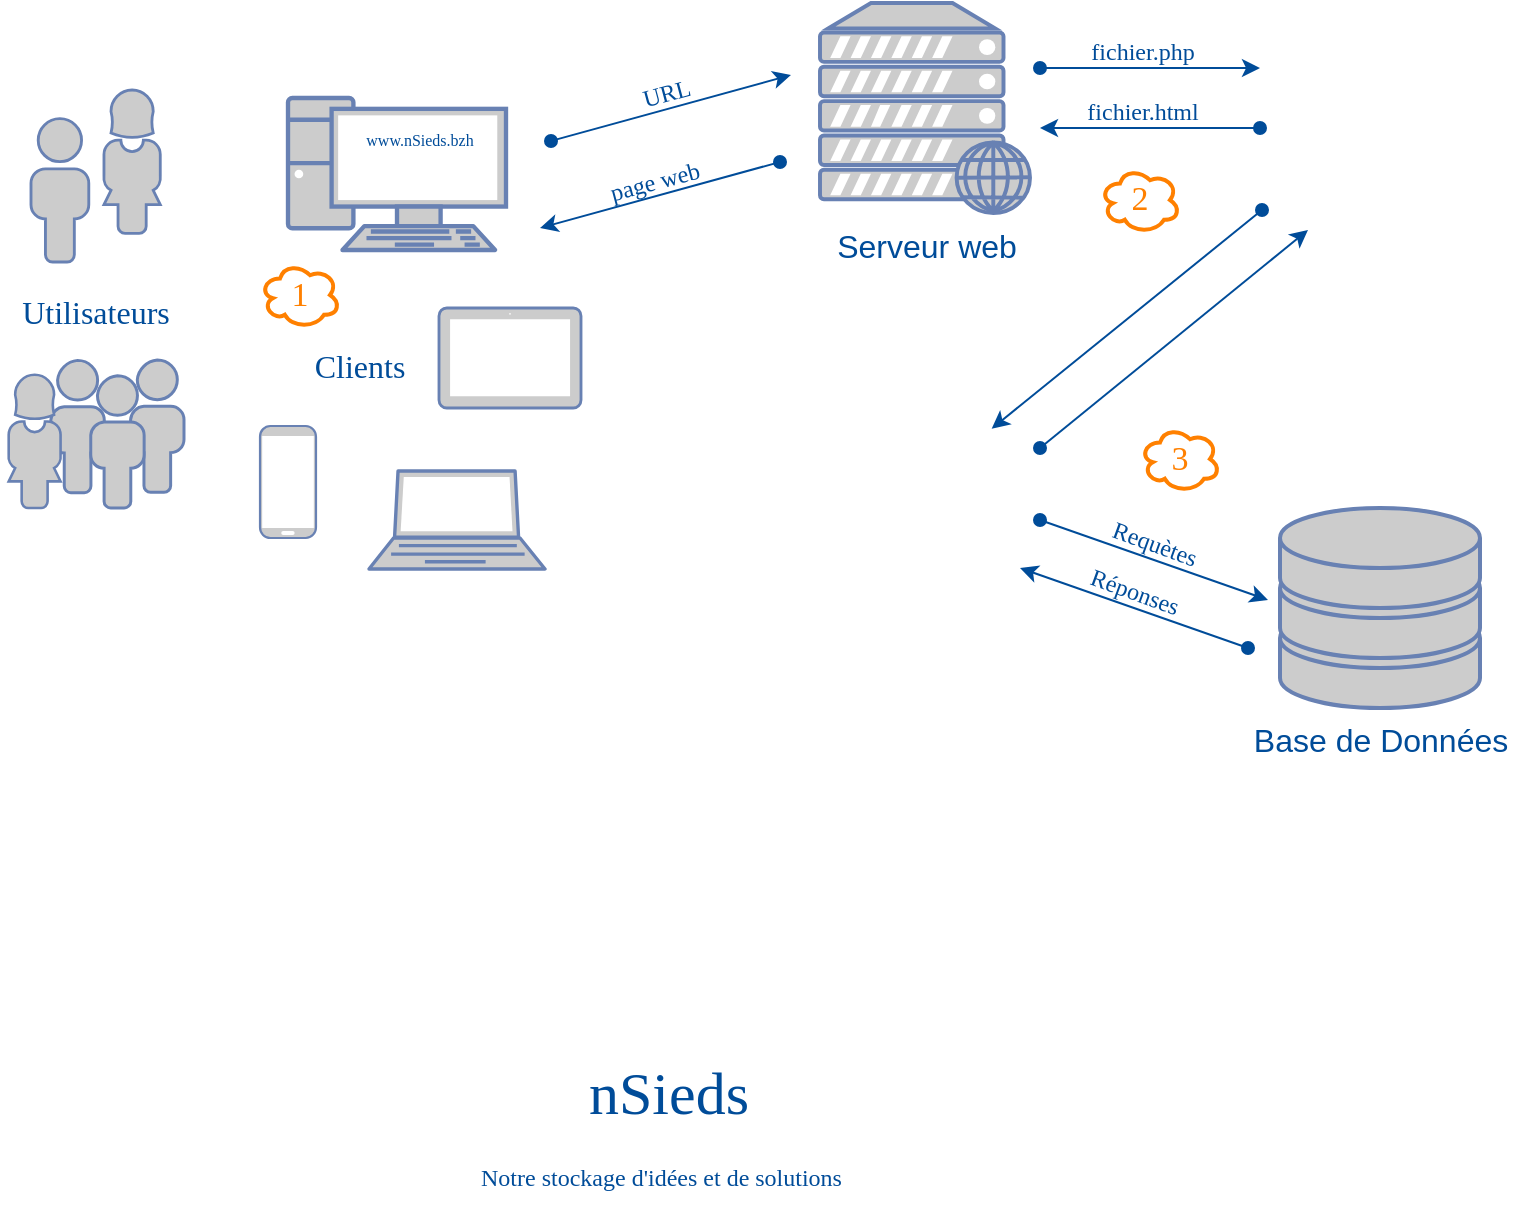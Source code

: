 <mxfile version="12.0.2" type="github" pages="1"><diagram id="cxiVdmiPwCeeDJr28Njk" name="Page-1"><mxGraphModel dx="1185" dy="635" grid="1" gridSize="10" guides="1" tooltips="1" connect="1" arrows="1" fold="1" page="1" pageScale="1" pageWidth="827" pageHeight="1169" math="1" shadow="0"><root><mxCell id="0"/><mxCell id="1" parent="0"/><mxCell id="yJH5bkaNJF6jtSpBlgDT-2" value="" style="fontColor=#0066CC;verticalAlign=top;verticalLabelPosition=bottom;labelPosition=center;align=center;html=1;outlineConnect=0;fillColor=#CCCCCC;strokeColor=#6881B3;gradientColor=none;gradientDirection=north;strokeWidth=2;shape=mxgraph.networks.laptop;" parent="1" vertex="1"><mxGeometry x="234.5" y="341.5" width="88" height="49" as="geometry"/></mxCell><mxCell id="yJH5bkaNJF6jtSpBlgDT-5" value="&lt;font style=&quot;font-size: 16px&quot; color=&quot;#004c99&quot;&gt;Base de Données&lt;/font&gt;" style="fontColor=#0066CC;verticalAlign=top;verticalLabelPosition=bottom;labelPosition=center;align=center;html=1;outlineConnect=0;fillColor=#CCCCCC;strokeColor=#6881B3;gradientColor=none;gradientDirection=north;strokeWidth=2;shape=mxgraph.networks.storage;" parent="1" vertex="1"><mxGeometry x="690" y="360" width="100" height="100" as="geometry"/></mxCell><mxCell id="yJH5bkaNJF6jtSpBlgDT-10" value="&lt;font style=&quot;font-size: 16px&quot; color=&quot;#004c99&quot;&gt;Serveur web&lt;/font&gt;" style="fontColor=#0066CC;verticalAlign=top;verticalLabelPosition=bottom;labelPosition=center;align=center;html=1;outlineConnect=0;fillColor=#CCCCCC;strokeColor=#6881B3;gradientColor=none;gradientDirection=north;strokeWidth=2;shape=mxgraph.networks.web_server;" parent="1" vertex="1"><mxGeometry x="460" y="107.5" width="105" height="105" as="geometry"/></mxCell><mxCell id="yJH5bkaNJF6jtSpBlgDT-11" value="" style="fontColor=#0066CC;verticalAlign=top;verticalLabelPosition=bottom;labelPosition=center;align=center;html=1;outlineConnect=0;fillColor=#CCCCCC;strokeColor=#6881B3;gradientColor=none;gradientDirection=north;strokeWidth=2;shape=mxgraph.networks.mobile;" parent="1" vertex="1"><mxGeometry x="180" y="319" width="28" height="56" as="geometry"/></mxCell><mxCell id="yJH5bkaNJF6jtSpBlgDT-12" value="" style="fontColor=#0066CC;verticalAlign=top;verticalLabelPosition=bottom;labelPosition=center;align=center;html=1;outlineConnect=0;fillColor=#CCCCCC;strokeColor=#6881B3;gradientColor=none;gradientDirection=north;strokeWidth=2;shape=mxgraph.networks.tablet;" parent="1" vertex="1"><mxGeometry x="269.5" y="260" width="71" height="50" as="geometry"/></mxCell><mxCell id="PvuGhaNk_RDIFxiIetLi-4" value="&lt;font color=&quot;#004c99&quot;&gt;&lt;font face=&quot;Comic Sans MS&quot; style=&quot;font-size: 12px&quot;&gt;&lt;span style=&quot;font-size: 30px&quot;&gt;nSieds&lt;/span&gt;&lt;br&gt;&lt;font style=&quot;font-size: 12px&quot;&gt;Notre stockage&amp;nbsp;&lt;/font&gt;&lt;/font&gt;&lt;span style=&quot;font-family: &amp;#34;comic sans ms&amp;#34;&quot;&gt;&lt;font style=&quot;font-size: 12px&quot;&gt;d'idées et&lt;/font&gt;&lt;/span&gt;&lt;/font&gt;&lt;font face=&quot;Comic Sans MS&quot; style=&quot;font-size: 12px&quot;&gt;&lt;font style=&quot;font-size: 12px&quot; color=&quot;#004c99&quot;&gt;&amp;nbsp;de solutions&lt;/font&gt;&lt;span style=&quot;font-size: 30px&quot;&gt;&lt;font color=&quot;#004c99&quot;&gt;&amp;nbsp;&lt;/font&gt;&lt;br&gt;&lt;/span&gt;&lt;/font&gt;" style="text;html=1;strokeColor=none;fillColor=none;align=center;verticalAlign=middle;whiteSpace=wrap;rounded=0;" vertex="1" parent="1"><mxGeometry x="170" y="630" width="429" height="80" as="geometry"/></mxCell><mxCell id="PvuGhaNk_RDIFxiIetLi-5" value="" style="group" vertex="1" connectable="0" parent="1"><mxGeometry x="54" y="286" width="88" height="74" as="geometry"/></mxCell><mxCell id="yJH5bkaNJF6jtSpBlgDT-9" value="" style="fontColor=#0066CC;verticalAlign=top;verticalLabelPosition=bottom;labelPosition=center;align=center;html=1;outlineConnect=0;fillColor=#CCCCCC;strokeColor=#6881B3;gradientColor=none;gradientDirection=north;strokeWidth=2;shape=mxgraph.networks.users;" parent="PvuGhaNk_RDIFxiIetLi-5" vertex="1"><mxGeometry x="21.445" width="66.555" height="74" as="geometry"/></mxCell><mxCell id="yJH5bkaNJF6jtSpBlgDT-13" value="" style="fontColor=#0066CC;verticalAlign=top;verticalLabelPosition=bottom;labelPosition=center;align=center;html=1;outlineConnect=0;fillColor=#CCCCCC;strokeColor=#6881B3;gradientColor=none;gradientDirection=north;strokeWidth=2;shape=mxgraph.networks.user_female;" parent="PvuGhaNk_RDIFxiIetLi-5" vertex="1"><mxGeometry y="7.4" width="26.622" height="66.6" as="geometry"/></mxCell><mxCell id="PvuGhaNk_RDIFxiIetLi-6" value="" style="group" vertex="1" connectable="0" parent="1"><mxGeometry x="65.5" y="151" width="65" height="86" as="geometry"/></mxCell><mxCell id="yJH5bkaNJF6jtSpBlgDT-7" value="" style="fontColor=#0066CC;verticalAlign=top;verticalLabelPosition=bottom;labelPosition=center;align=center;html=1;outlineConnect=0;fillColor=#CCCCCC;strokeColor=#6881B3;gradientColor=none;gradientDirection=north;strokeWidth=2;shape=mxgraph.networks.user_male;" parent="PvuGhaNk_RDIFxiIetLi-6" vertex="1"><mxGeometry y="14.333" width="28.889" height="71.667" as="geometry"/></mxCell><mxCell id="yJH5bkaNJF6jtSpBlgDT-8" value="" style="fontColor=#0066CC;verticalAlign=top;verticalLabelPosition=bottom;labelPosition=center;align=center;html=1;outlineConnect=0;fillColor=#CCCCCC;strokeColor=#6881B3;gradientColor=none;gradientDirection=north;strokeWidth=2;shape=mxgraph.networks.user_female;" parent="PvuGhaNk_RDIFxiIetLi-6" vertex="1"><mxGeometry x="36.111" width="28.889" height="71.667" as="geometry"/></mxCell><mxCell id="PvuGhaNk_RDIFxiIetLi-8" value="" style="group" vertex="1" connectable="0" parent="1"><mxGeometry x="194" y="155" width="109" height="76" as="geometry"/></mxCell><mxCell id="yJH5bkaNJF6jtSpBlgDT-1" value="" style="fontColor=#0066CC;verticalAlign=top;verticalLabelPosition=bottom;labelPosition=center;align=center;html=1;outlineConnect=0;fillColor=#CCCCCC;strokeColor=#6881B3;gradientColor=none;gradientDirection=north;strokeWidth=2;shape=mxgraph.networks.pc;" parent="PvuGhaNk_RDIFxiIetLi-8" vertex="1"><mxGeometry width="109" height="76" as="geometry"/></mxCell><mxCell id="yJH5bkaNJF6jtSpBlgDT-14" value="&lt;font face=&quot;Comic Sans MS&quot; style=&quot;font-size: 8px&quot;&gt;www.nSieds.bzh&lt;/font&gt;" style="text;html=1;strokeColor=none;fillColor=none;align=center;verticalAlign=middle;whiteSpace=wrap;rounded=0;fontColor=#004C99;" parent="PvuGhaNk_RDIFxiIetLi-8" vertex="1"><mxGeometry x="36" y="10" width="60" height="20" as="geometry"/></mxCell><mxCell id="PvuGhaNk_RDIFxiIetLi-9" value="&lt;font face=&quot;Comic Sans MS&quot; style=&quot;font-size: 16px&quot;&gt;Clients&lt;/font&gt;" style="text;html=1;strokeColor=none;fillColor=none;align=center;verticalAlign=middle;whiteSpace=wrap;rounded=0;fontColor=#004C99;" vertex="1" parent="1"><mxGeometry x="210" y="279" width="40" height="20" as="geometry"/></mxCell><mxCell id="PvuGhaNk_RDIFxiIetLi-13" value="" style="shape=image;imageAspect=0;aspect=fixed;verticalLabelPosition=bottom;verticalAlign=top;fontColor=#004C99;image=https://upload.wikimedia.org/wikipedia/commons/thumb/3/31/Webysther_20160423_-_Elephpant.svg/525px-Webysther_20160423_-_Elephpant.svg.png;fontSize=17;" vertex="1" parent="1"><mxGeometry x="690" y="120" width="116" height="80" as="geometry"/></mxCell><mxCell id="PvuGhaNk_RDIFxiIetLi-14" value="" style="shape=image;imageAspect=0;aspect=fixed;verticalLabelPosition=bottom;verticalAlign=top;fontColor=#0066CC;image=https://upload.wikimedia.org/wikipedia/fr/thumb/6/62/MySQL.svg/1280px-MySQL.svg.png;" vertex="1" parent="1"><mxGeometry x="430" y="319" width="124" height="65" as="geometry"/></mxCell><mxCell id="PvuGhaNk_RDIFxiIetLi-17" value="&lt;font face=&quot;Comic Sans MS&quot; style=&quot;font-size: 16px&quot;&gt;Utilisateurs&lt;/font&gt;" style="text;html=1;strokeColor=none;fillColor=none;align=center;verticalAlign=middle;whiteSpace=wrap;rounded=0;fontColor=#004C99;" vertex="1" parent="1"><mxGeometry x="50" y="252" width="96" height="19" as="geometry"/></mxCell><mxCell id="PvuGhaNk_RDIFxiIetLi-20" value="" style="endArrow=classic;html=1;fontColor=#004C99;rounded=1;strokeColor=#004C99;startArrow=oval;startFill=1;" edge="1" parent="1"><mxGeometry width="50" height="50" relative="1" as="geometry"><mxPoint x="325.5" y="176.5" as="sourcePoint"/><mxPoint x="445.5" y="143.5" as="targetPoint"/></mxGeometry></mxCell><mxCell id="PvuGhaNk_RDIFxiIetLi-21" value="&lt;font face=&quot;Comic Sans MS&quot;&gt;URL&lt;/font&gt;" style="text;html=1;resizable=0;points=[];align=center;verticalAlign=middle;labelBackgroundColor=none;fontColor=#004C99;rotation=-15;" vertex="1" connectable="0" parent="PvuGhaNk_RDIFxiIetLi-20"><mxGeometry x="0.241" y="-1" relative="1" as="geometry"><mxPoint x="-17.5" y="-4" as="offset"/></mxGeometry></mxCell><mxCell id="PvuGhaNk_RDIFxiIetLi-22" value="" style="endArrow=oval;html=1;fontColor=#004C99;rounded=1;strokeColor=#004C99;startArrow=classic;startFill=1;endFill=1;" edge="1" parent="1"><mxGeometry width="50" height="50" relative="1" as="geometry"><mxPoint x="320" y="220" as="sourcePoint"/><mxPoint x="440" y="187" as="targetPoint"/></mxGeometry></mxCell><mxCell id="PvuGhaNk_RDIFxiIetLi-23" value="&lt;font face=&quot;Comic Sans MS&quot;&gt;page web&lt;/font&gt;" style="text;html=1;resizable=0;points=[];align=center;verticalAlign=middle;labelBackgroundColor=none;fontColor=#004C99;rotation=-15;" vertex="1" connectable="0" parent="PvuGhaNk_RDIFxiIetLi-22"><mxGeometry x="0.241" y="-1" relative="1" as="geometry"><mxPoint x="-17.5" y="-4" as="offset"/></mxGeometry></mxCell><mxCell id="PvuGhaNk_RDIFxiIetLi-25" value="" style="endArrow=classic;html=1;fontColor=#004C99;rounded=1;strokeColor=#004C99;startArrow=oval;startFill=1;" edge="1" parent="1"><mxGeometry width="50" height="50" relative="1" as="geometry"><mxPoint x="570" y="140" as="sourcePoint"/><mxPoint x="680" y="140" as="targetPoint"/></mxGeometry></mxCell><mxCell id="PvuGhaNk_RDIFxiIetLi-26" value="&lt;font face=&quot;Comic Sans MS&quot;&gt;fichier.php&lt;/font&gt;" style="text;html=1;resizable=0;points=[];align=center;verticalAlign=middle;labelBackgroundColor=none;fontColor=#004C99;rotation=0;" vertex="1" connectable="0" parent="PvuGhaNk_RDIFxiIetLi-25"><mxGeometry x="0.241" y="-1" relative="1" as="geometry"><mxPoint x="-17.5" y="-9" as="offset"/></mxGeometry></mxCell><mxCell id="PvuGhaNk_RDIFxiIetLi-28" value="" style="endArrow=oval;html=1;fontColor=#004C99;rounded=1;strokeColor=#004C99;startArrow=classic;startFill=1;endFill=1;" edge="1" parent="1"><mxGeometry width="50" height="50" relative="1" as="geometry"><mxPoint x="570" y="170" as="sourcePoint"/><mxPoint x="680" y="170" as="targetPoint"/></mxGeometry></mxCell><mxCell id="PvuGhaNk_RDIFxiIetLi-29" value="&lt;font face=&quot;Comic Sans MS&quot;&gt;fichier.html&lt;/font&gt;" style="text;html=1;resizable=0;points=[];align=center;verticalAlign=middle;labelBackgroundColor=none;fontColor=#004C99;rotation=0;" vertex="1" connectable="0" parent="PvuGhaNk_RDIFxiIetLi-28"><mxGeometry x="0.241" y="-1" relative="1" as="geometry"><mxPoint x="-17.5" y="-9" as="offset"/></mxGeometry></mxCell><mxCell id="PvuGhaNk_RDIFxiIetLi-31" value="" style="endArrow=classic;html=1;strokeColor=#004C99;fontSize=17;fontColor=#004C99;entryX=0.934;entryY=0.021;entryDx=0;entryDy=0;entryPerimeter=0;startArrow=oval;startFill=1;" edge="1" parent="1" target="PvuGhaNk_RDIFxiIetLi-14"><mxGeometry width="50" height="50" relative="1" as="geometry"><mxPoint x="681" y="211" as="sourcePoint"/><mxPoint x="660" y="240" as="targetPoint"/></mxGeometry></mxCell><mxCell id="PvuGhaNk_RDIFxiIetLi-32" value="" style="endArrow=oval;html=1;strokeColor=#004C99;fontSize=17;fontColor=#004C99;startArrow=classic;startFill=1;endFill=1;" edge="1" parent="1"><mxGeometry width="50" height="50" relative="1" as="geometry"><mxPoint x="704" y="221" as="sourcePoint"/><mxPoint x="570" y="330" as="targetPoint"/></mxGeometry></mxCell><mxCell id="PvuGhaNk_RDIFxiIetLi-33" value="" style="endArrow=classic;html=1;fontColor=#004C99;rounded=1;strokeColor=#004C99;startArrow=oval;startFill=1;" edge="1" parent="1"><mxGeometry width="50" height="50" relative="1" as="geometry"><mxPoint x="570" y="366" as="sourcePoint"/><mxPoint x="684" y="406" as="targetPoint"/></mxGeometry></mxCell><mxCell id="PvuGhaNk_RDIFxiIetLi-34" value="&lt;font face=&quot;Comic Sans MS&quot;&gt;Requètes&lt;/font&gt;" style="text;html=1;resizable=0;points=[];align=center;verticalAlign=middle;labelBackgroundColor=none;fontColor=#004C99;rotation=20;" vertex="1" connectable="0" parent="PvuGhaNk_RDIFxiIetLi-33"><mxGeometry x="0.241" y="-1" relative="1" as="geometry"><mxPoint x="-13.5" y="-14" as="offset"/></mxGeometry></mxCell><mxCell id="PvuGhaNk_RDIFxiIetLi-35" value="" style="endArrow=oval;html=1;fontColor=#004C99;rounded=1;strokeColor=#004C99;startArrow=classic;startFill=1;endFill=1;" edge="1" parent="1"><mxGeometry width="50" height="50" relative="1" as="geometry"><mxPoint x="560" y="390" as="sourcePoint"/><mxPoint x="674" y="430" as="targetPoint"/></mxGeometry></mxCell><mxCell id="PvuGhaNk_RDIFxiIetLi-36" value="&lt;font face=&quot;Comic Sans MS&quot;&gt;Réponses&lt;/font&gt;" style="text;html=1;resizable=0;points=[];align=center;verticalAlign=middle;labelBackgroundColor=none;fontColor=#004C99;rotation=20;" vertex="1" connectable="0" parent="PvuGhaNk_RDIFxiIetLi-35"><mxGeometry x="0.241" y="-1" relative="1" as="geometry"><mxPoint x="-13.5" y="-14" as="offset"/></mxGeometry></mxCell><mxCell id="PvuGhaNk_RDIFxiIetLi-39" value="1" style="ellipse;shape=cloud;whiteSpace=wrap;html=1;labelBackgroundColor=none;fontSize=17;fontColor=#FF8000;strokeColor=#FF8000;strokeWidth=2;fontFamily=Comic Sans MS;" vertex="1" parent="1"><mxGeometry x="180" y="237" width="40" height="33" as="geometry"/></mxCell><mxCell id="PvuGhaNk_RDIFxiIetLi-42" value="2" style="ellipse;shape=cloud;whiteSpace=wrap;html=1;labelBackgroundColor=none;fontSize=17;fontColor=#FF8000;strokeColor=#FF8000;strokeWidth=2;fontFamily=Comic Sans MS;" vertex="1" parent="1"><mxGeometry x="600" y="189.5" width="40" height="33" as="geometry"/></mxCell><mxCell id="PvuGhaNk_RDIFxiIetLi-43" value="3" style="ellipse;shape=cloud;whiteSpace=wrap;html=1;labelBackgroundColor=none;fontSize=17;fontColor=#FF8000;strokeColor=#FF8000;strokeWidth=2;fontFamily=Comic Sans MS;" vertex="1" parent="1"><mxGeometry x="620" y="319" width="40" height="33" as="geometry"/></mxCell></root></mxGraphModel></diagram></mxfile>